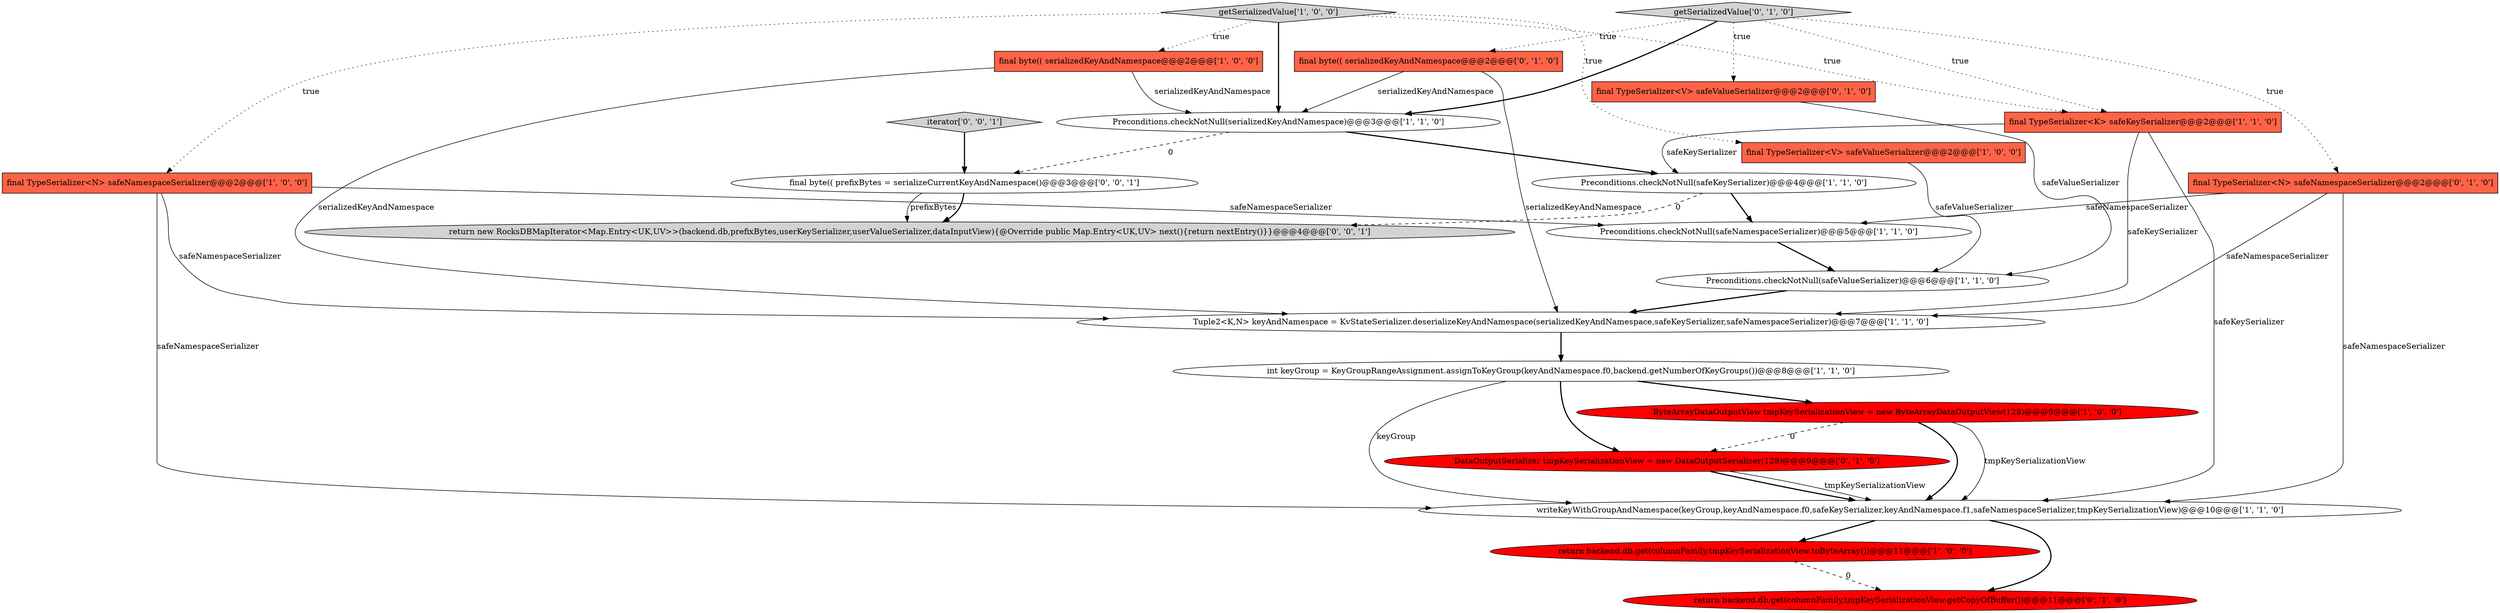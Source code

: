 digraph {
7 [style = filled, label = "Preconditions.checkNotNull(safeNamespaceSerializer)@@@5@@@['1', '1', '0']", fillcolor = white, shape = ellipse image = "AAA0AAABBB1BBB"];
13 [style = filled, label = "getSerializedValue['1', '0', '0']", fillcolor = lightgray, shape = diamond image = "AAA0AAABBB1BBB"];
16 [style = filled, label = "final byte(( serializedKeyAndNamespace@@@2@@@['0', '1', '0']", fillcolor = tomato, shape = box image = "AAA0AAABBB2BBB"];
20 [style = filled, label = "return new RocksDBMapIterator<Map.Entry<UK,UV>>(backend.db,prefixBytes,userKeySerializer,userValueSerializer,dataInputView){@Override public Map.Entry<UK,UV> next(){return nextEntry()}}@@@4@@@['0', '0', '1']", fillcolor = lightgray, shape = ellipse image = "AAA0AAABBB3BBB"];
22 [style = filled, label = "final byte(( prefixBytes = serializeCurrentKeyAndNamespace()@@@3@@@['0', '0', '1']", fillcolor = white, shape = ellipse image = "AAA0AAABBB3BBB"];
21 [style = filled, label = "iterator['0', '0', '1']", fillcolor = lightgray, shape = diamond image = "AAA0AAABBB3BBB"];
2 [style = filled, label = "final TypeSerializer<N> safeNamespaceSerializer@@@2@@@['1', '0', '0']", fillcolor = tomato, shape = box image = "AAA0AAABBB1BBB"];
14 [style = filled, label = "final TypeSerializer<V> safeValueSerializer@@@2@@@['0', '1', '0']", fillcolor = tomato, shape = box image = "AAA0AAABBB2BBB"];
6 [style = filled, label = "Tuple2<K,N> keyAndNamespace = KvStateSerializer.deserializeKeyAndNamespace(serializedKeyAndNamespace,safeKeySerializer,safeNamespaceSerializer)@@@7@@@['1', '1', '0']", fillcolor = white, shape = ellipse image = "AAA0AAABBB1BBB"];
8 [style = filled, label = "Preconditions.checkNotNull(safeKeySerializer)@@@4@@@['1', '1', '0']", fillcolor = white, shape = ellipse image = "AAA0AAABBB1BBB"];
11 [style = filled, label = "final TypeSerializer<K> safeKeySerializer@@@2@@@['1', '1', '0']", fillcolor = tomato, shape = box image = "AAA0AAABBB1BBB"];
12 [style = filled, label = "int keyGroup = KeyGroupRangeAssignment.assignToKeyGroup(keyAndNamespace.f0,backend.getNumberOfKeyGroups())@@@8@@@['1', '1', '0']", fillcolor = white, shape = ellipse image = "AAA0AAABBB1BBB"];
0 [style = filled, label = "final byte(( serializedKeyAndNamespace@@@2@@@['1', '0', '0']", fillcolor = tomato, shape = box image = "AAA0AAABBB1BBB"];
3 [style = filled, label = "Preconditions.checkNotNull(serializedKeyAndNamespace)@@@3@@@['1', '1', '0']", fillcolor = white, shape = ellipse image = "AAA0AAABBB1BBB"];
1 [style = filled, label = "return backend.db.get(columnFamily,tmpKeySerializationView.toByteArray())@@@11@@@['1', '0', '0']", fillcolor = red, shape = ellipse image = "AAA1AAABBB1BBB"];
10 [style = filled, label = "final TypeSerializer<V> safeValueSerializer@@@2@@@['1', '0', '0']", fillcolor = tomato, shape = box image = "AAA0AAABBB1BBB"];
5 [style = filled, label = "writeKeyWithGroupAndNamespace(keyGroup,keyAndNamespace.f0,safeKeySerializer,keyAndNamespace.f1,safeNamespaceSerializer,tmpKeySerializationView)@@@10@@@['1', '1', '0']", fillcolor = white, shape = ellipse image = "AAA0AAABBB1BBB"];
19 [style = filled, label = "getSerializedValue['0', '1', '0']", fillcolor = lightgray, shape = diamond image = "AAA0AAABBB2BBB"];
17 [style = filled, label = "return backend.db.get(columnFamily,tmpKeySerializationView.getCopyOfBuffer())@@@11@@@['0', '1', '0']", fillcolor = red, shape = ellipse image = "AAA1AAABBB2BBB"];
9 [style = filled, label = "Preconditions.checkNotNull(safeValueSerializer)@@@6@@@['1', '1', '0']", fillcolor = white, shape = ellipse image = "AAA0AAABBB1BBB"];
15 [style = filled, label = "DataOutputSerializer tmpKeySerializationView = new DataOutputSerializer(128)@@@9@@@['0', '1', '0']", fillcolor = red, shape = ellipse image = "AAA1AAABBB2BBB"];
18 [style = filled, label = "final TypeSerializer<N> safeNamespaceSerializer@@@2@@@['0', '1', '0']", fillcolor = tomato, shape = box image = "AAA0AAABBB2BBB"];
4 [style = filled, label = "ByteArrayDataOutputView tmpKeySerializationView = new ByteArrayDataOutputView(128)@@@9@@@['1', '0', '0']", fillcolor = red, shape = ellipse image = "AAA1AAABBB1BBB"];
18->5 [style = solid, label="safeNamespaceSerializer"];
19->14 [style = dotted, label="true"];
0->6 [style = solid, label="serializedKeyAndNamespace"];
12->15 [style = bold, label=""];
18->6 [style = solid, label="safeNamespaceSerializer"];
19->18 [style = dotted, label="true"];
8->20 [style = dashed, label="0"];
2->5 [style = solid, label="safeNamespaceSerializer"];
16->3 [style = solid, label="serializedKeyAndNamespace"];
11->6 [style = solid, label="safeKeySerializer"];
4->5 [style = solid, label="tmpKeySerializationView"];
3->22 [style = dashed, label="0"];
18->7 [style = solid, label="safeNamespaceSerializer"];
11->5 [style = solid, label="safeKeySerializer"];
13->10 [style = dotted, label="true"];
5->17 [style = bold, label=""];
10->9 [style = solid, label="safeValueSerializer"];
8->7 [style = bold, label=""];
9->6 [style = bold, label=""];
15->5 [style = bold, label=""];
7->9 [style = bold, label=""];
13->2 [style = dotted, label="true"];
5->1 [style = bold, label=""];
1->17 [style = dashed, label="0"];
2->7 [style = solid, label="safeNamespaceSerializer"];
2->6 [style = solid, label="safeNamespaceSerializer"];
13->3 [style = bold, label=""];
22->20 [style = solid, label="prefixBytes"];
12->4 [style = bold, label=""];
22->20 [style = bold, label=""];
21->22 [style = bold, label=""];
11->8 [style = solid, label="safeKeySerializer"];
13->0 [style = dotted, label="true"];
19->11 [style = dotted, label="true"];
3->8 [style = bold, label=""];
4->15 [style = dashed, label="0"];
19->16 [style = dotted, label="true"];
16->6 [style = solid, label="serializedKeyAndNamespace"];
13->11 [style = dotted, label="true"];
12->5 [style = solid, label="keyGroup"];
14->9 [style = solid, label="safeValueSerializer"];
15->5 [style = solid, label="tmpKeySerializationView"];
4->5 [style = bold, label=""];
19->3 [style = bold, label=""];
0->3 [style = solid, label="serializedKeyAndNamespace"];
6->12 [style = bold, label=""];
}
